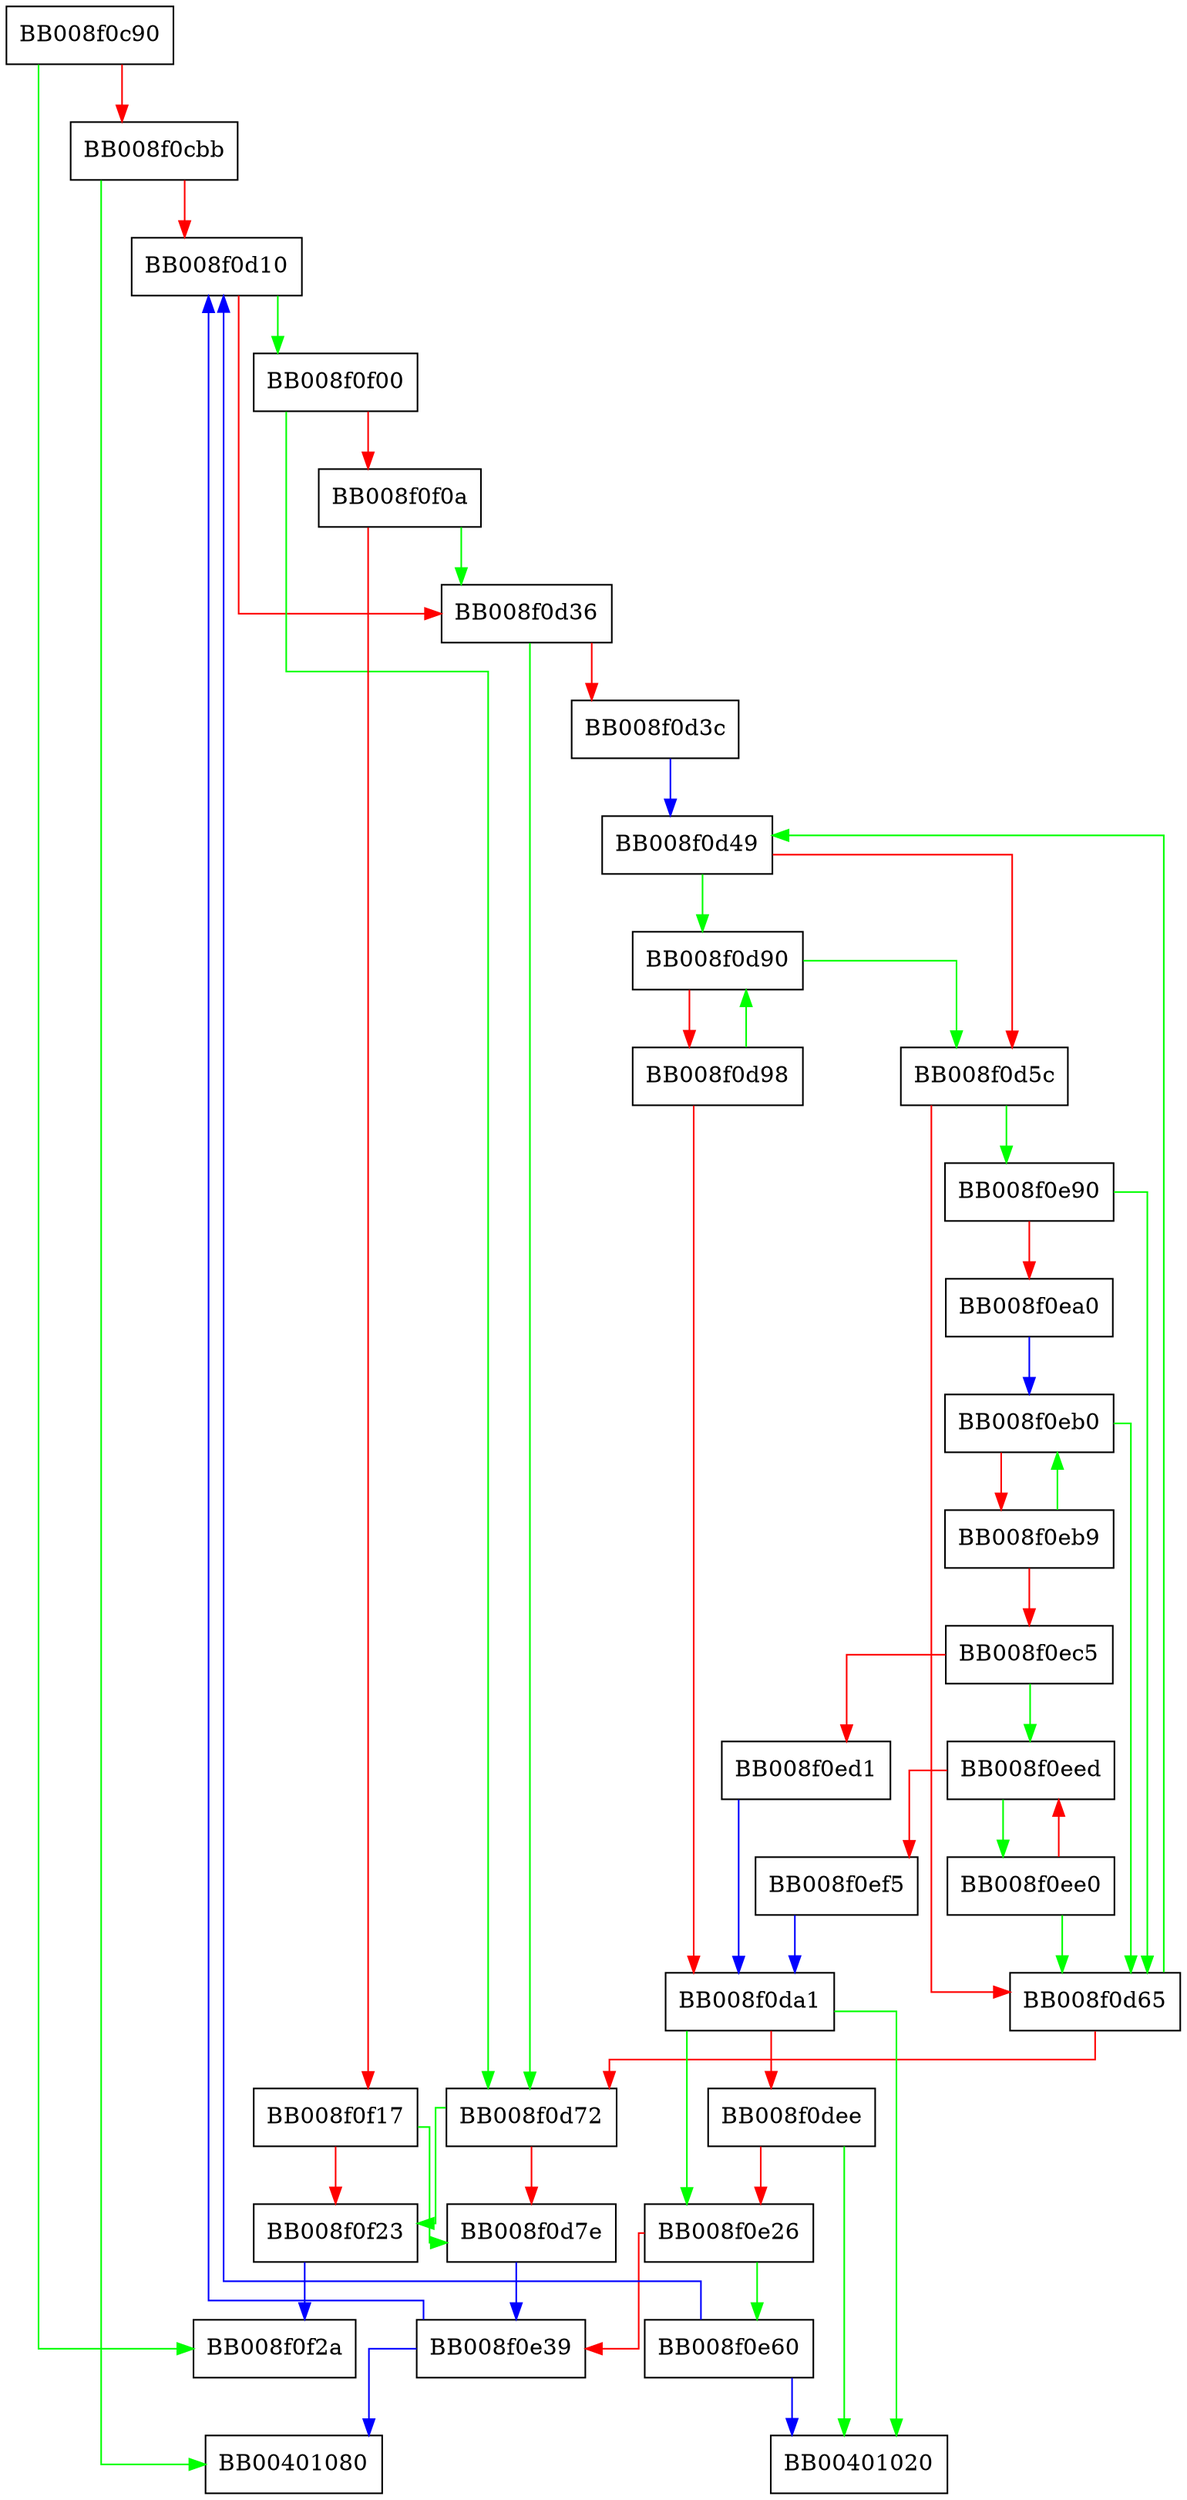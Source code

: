 digraph _dl_sort_maps {
  node [shape="box"];
  graph [splines=ortho];
  BB008f0c90 -> BB008f0f2a [color="green"];
  BB008f0c90 -> BB008f0cbb [color="red"];
  BB008f0cbb -> BB00401080 [color="green"];
  BB008f0cbb -> BB008f0d10 [color="red"];
  BB008f0d10 -> BB008f0f00 [color="green"];
  BB008f0d10 -> BB008f0d36 [color="red"];
  BB008f0d36 -> BB008f0d72 [color="green"];
  BB008f0d36 -> BB008f0d3c [color="red"];
  BB008f0d3c -> BB008f0d49 [color="blue"];
  BB008f0d49 -> BB008f0d90 [color="green"];
  BB008f0d49 -> BB008f0d5c [color="red"];
  BB008f0d5c -> BB008f0e90 [color="green"];
  BB008f0d5c -> BB008f0d65 [color="red"];
  BB008f0d65 -> BB008f0d49 [color="green"];
  BB008f0d65 -> BB008f0d72 [color="red"];
  BB008f0d72 -> BB008f0f23 [color="green"];
  BB008f0d72 -> BB008f0d7e [color="red"];
  BB008f0d7e -> BB008f0e39 [color="blue"];
  BB008f0d90 -> BB008f0d5c [color="green"];
  BB008f0d90 -> BB008f0d98 [color="red"];
  BB008f0d98 -> BB008f0d90 [color="green"];
  BB008f0d98 -> BB008f0da1 [color="red"];
  BB008f0da1 -> BB00401020 [color="green"];
  BB008f0da1 -> BB008f0e26 [color="green"];
  BB008f0da1 -> BB008f0dee [color="red"];
  BB008f0dee -> BB00401020 [color="green"];
  BB008f0dee -> BB008f0e26 [color="red"];
  BB008f0e26 -> BB008f0e60 [color="green"];
  BB008f0e26 -> BB008f0e39 [color="red"];
  BB008f0e39 -> BB00401080 [color="blue"];
  BB008f0e39 -> BB008f0d10 [color="blue"];
  BB008f0e60 -> BB00401020 [color="blue"];
  BB008f0e60 -> BB008f0d10 [color="blue"];
  BB008f0e90 -> BB008f0d65 [color="green"];
  BB008f0e90 -> BB008f0ea0 [color="red"];
  BB008f0ea0 -> BB008f0eb0 [color="blue"];
  BB008f0eb0 -> BB008f0d65 [color="green"];
  BB008f0eb0 -> BB008f0eb9 [color="red"];
  BB008f0eb9 -> BB008f0eb0 [color="green"];
  BB008f0eb9 -> BB008f0ec5 [color="red"];
  BB008f0ec5 -> BB008f0eed [color="green"];
  BB008f0ec5 -> BB008f0ed1 [color="red"];
  BB008f0ed1 -> BB008f0da1 [color="blue"];
  BB008f0ee0 -> BB008f0d65 [color="green"];
  BB008f0ee0 -> BB008f0eed [color="red"];
  BB008f0eed -> BB008f0ee0 [color="green"];
  BB008f0eed -> BB008f0ef5 [color="red"];
  BB008f0ef5 -> BB008f0da1 [color="blue"];
  BB008f0f00 -> BB008f0d72 [color="green"];
  BB008f0f00 -> BB008f0f0a [color="red"];
  BB008f0f0a -> BB008f0d36 [color="green"];
  BB008f0f0a -> BB008f0f17 [color="red"];
  BB008f0f17 -> BB008f0d7e [color="green"];
  BB008f0f17 -> BB008f0f23 [color="red"];
  BB008f0f23 -> BB008f0f2a [color="blue"];
}